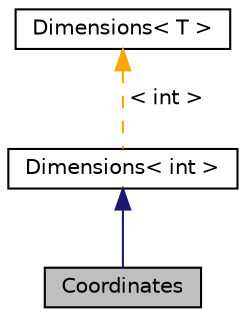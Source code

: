digraph "Coordinates"
{
 // LATEX_PDF_SIZE
  edge [fontname="Helvetica",fontsize="10",labelfontname="Helvetica",labelfontsize="10"];
  node [fontname="Helvetica",fontsize="10",shape=record];
  Node1 [label="Coordinates",height=0.2,width=0.4,color="black", fillcolor="grey75", style="filled", fontcolor="black",tooltip="Coordinates of an item."];
  Node2 -> Node1 [dir="back",color="midnightblue",fontsize="10",style="solid",fontname="Helvetica"];
  Node2 [label="Dimensions\< int \>",height=0.2,width=0.4,color="black", fillcolor="white", style="filled",URL="$classarm__compute_1_1_dimensions.xhtml",tooltip=" "];
  Node3 -> Node2 [dir="back",color="orange",fontsize="10",style="dashed",label=" \< int \>" ,fontname="Helvetica"];
  Node3 [label="Dimensions\< T \>",height=0.2,width=0.4,color="black", fillcolor="white", style="filled",URL="$classarm__compute_1_1_dimensions.xhtml",tooltip="Dimensions with dimensionality."];
}
